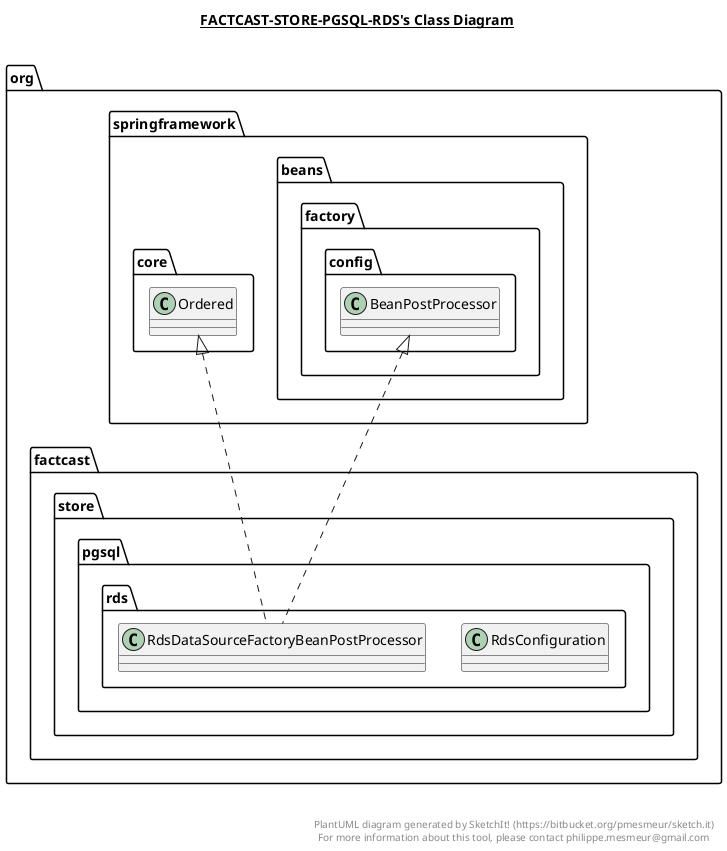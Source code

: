 @startuml

title __FACTCAST-STORE-PGSQL-RDS's Class Diagram__\n

  namespace org.factcast.store.pgsql.rds {
    class org.factcast.store.pgsql.rds.RdsConfiguration {
    }
  }
  

  namespace org.factcast.store.pgsql.rds {
    class org.factcast.store.pgsql.rds.RdsDataSourceFactoryBeanPostProcessor {
    }
  }
  

  org.factcast.store.pgsql.rds.RdsDataSourceFactoryBeanPostProcessor .up.|> org.springframework.beans.factory.config.BeanPostProcessor
  org.factcast.store.pgsql.rds.RdsDataSourceFactoryBeanPostProcessor .up.|> org.springframework.core.Ordered


right footer


PlantUML diagram generated by SketchIt! (https://bitbucket.org/pmesmeur/sketch.it)
For more information about this tool, please contact philippe.mesmeur@gmail.com
endfooter

@enduml
